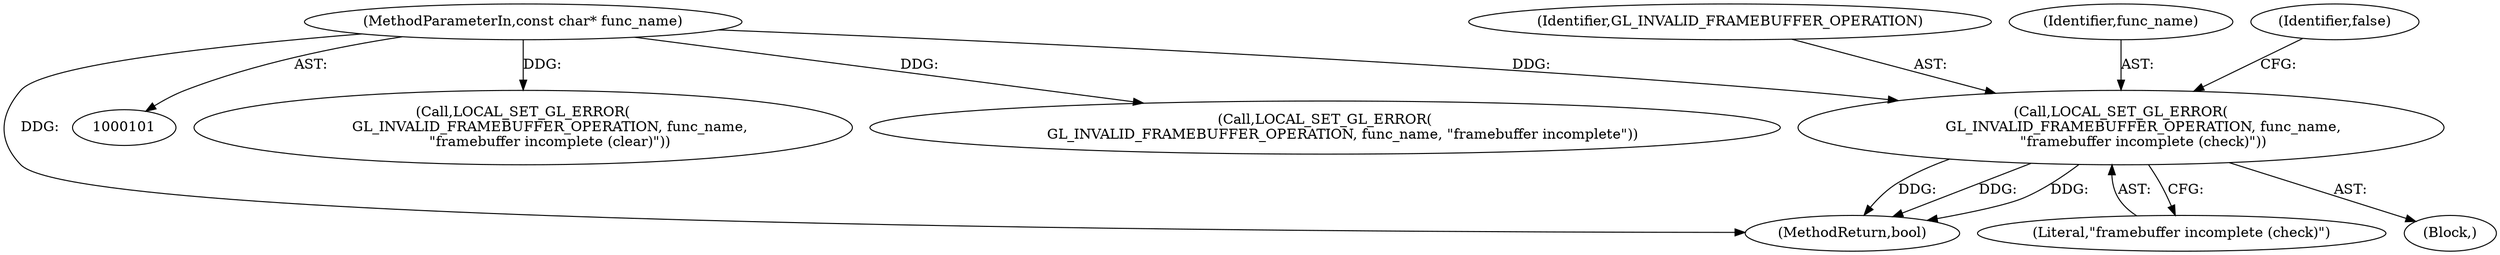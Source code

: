 digraph "0_Chrome_ee7579229ff7e9e5ae28bf53aea069251499d7da_0@pointer" {
"1000258" [label="(Call,LOCAL_SET_GL_ERROR(\n          GL_INVALID_FRAMEBUFFER_OPERATION, func_name,\n          \"framebuffer incomplete (check)\"))"];
"1000104" [label="(MethodParameterIn,const char* func_name)"];
"1000259" [label="(Identifier,GL_INVALID_FRAMEBUFFER_OPERATION)"];
"1000261" [label="(Literal,\"framebuffer incomplete (check)\")"];
"1000237" [label="(Call,LOCAL_SET_GL_ERROR(\n            GL_INVALID_FRAMEBUFFER_OPERATION, func_name,\n            \"framebuffer incomplete (clear)\"))"];
"1000260" [label="(Identifier,func_name)"];
"1000258" [label="(Call,LOCAL_SET_GL_ERROR(\n          GL_INVALID_FRAMEBUFFER_OPERATION, func_name,\n          \"framebuffer incomplete (check)\"))"];
"1000104" [label="(MethodParameterIn,const char* func_name)"];
"1000215" [label="(Call,LOCAL_SET_GL_ERROR(\n        GL_INVALID_FRAMEBUFFER_OPERATION, func_name, \"framebuffer incomplete\"))"];
"1000268" [label="(MethodReturn,bool)"];
"1000263" [label="(Identifier,false)"];
"1000257" [label="(Block,)"];
"1000258" -> "1000257"  [label="AST: "];
"1000258" -> "1000261"  [label="CFG: "];
"1000259" -> "1000258"  [label="AST: "];
"1000260" -> "1000258"  [label="AST: "];
"1000261" -> "1000258"  [label="AST: "];
"1000263" -> "1000258"  [label="CFG: "];
"1000258" -> "1000268"  [label="DDG: "];
"1000258" -> "1000268"  [label="DDG: "];
"1000258" -> "1000268"  [label="DDG: "];
"1000104" -> "1000258"  [label="DDG: "];
"1000104" -> "1000101"  [label="AST: "];
"1000104" -> "1000268"  [label="DDG: "];
"1000104" -> "1000215"  [label="DDG: "];
"1000104" -> "1000237"  [label="DDG: "];
}
